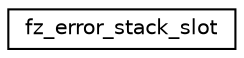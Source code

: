 digraph "Graphical Class Hierarchy"
{
 // LATEX_PDF_SIZE
  edge [fontname="Helvetica",fontsize="10",labelfontname="Helvetica",labelfontsize="10"];
  node [fontname="Helvetica",fontsize="10",shape=record];
  rankdir="LR";
  Node0 [label="fz_error_stack_slot",height=0.2,width=0.4,color="black", fillcolor="white", style="filled",URL="$structfz__error__stack__slot.html",tooltip=" "];
}
